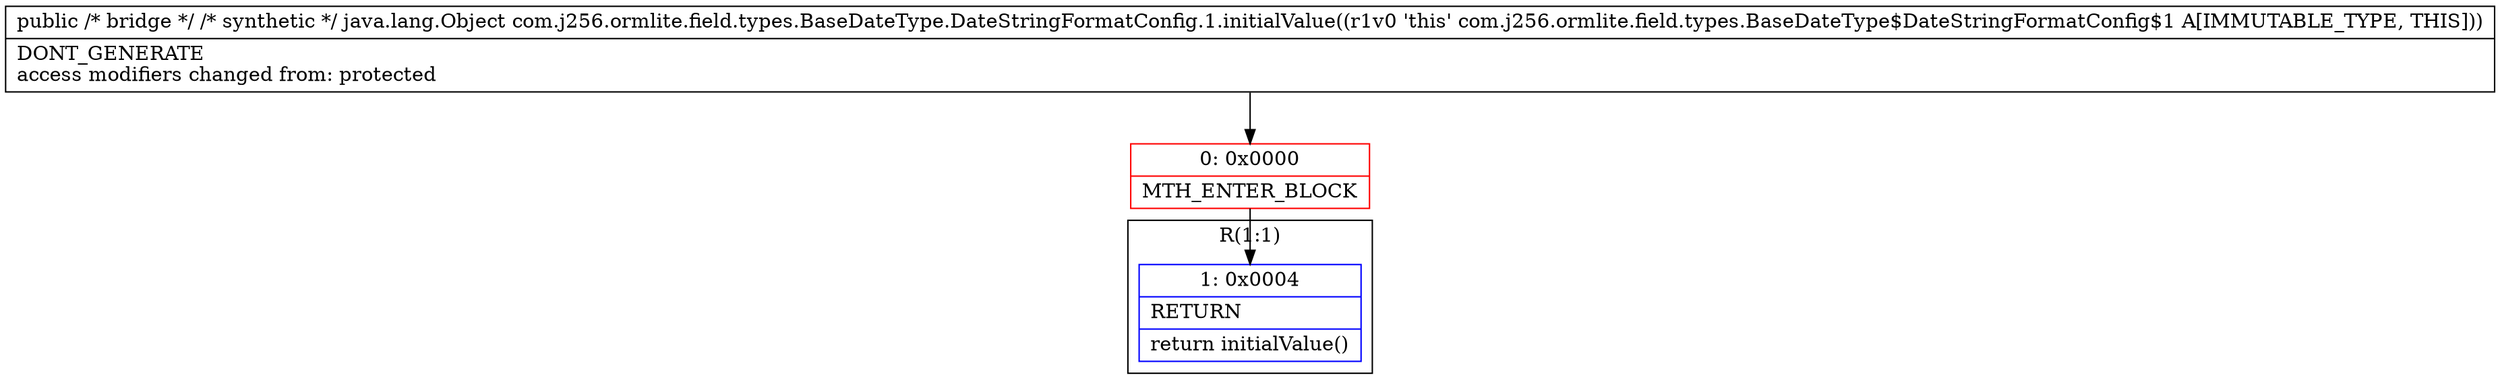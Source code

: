 digraph "CFG forcom.j256.ormlite.field.types.BaseDateType.DateStringFormatConfig.1.initialValue()Ljava\/lang\/Object;" {
subgraph cluster_Region_1383450354 {
label = "R(1:1)";
node [shape=record,color=blue];
Node_1 [shape=record,label="{1\:\ 0x0004|RETURN\l|return initialValue()\l}"];
}
Node_0 [shape=record,color=red,label="{0\:\ 0x0000|MTH_ENTER_BLOCK\l}"];
MethodNode[shape=record,label="{public \/* bridge *\/ \/* synthetic *\/ java.lang.Object com.j256.ormlite.field.types.BaseDateType.DateStringFormatConfig.1.initialValue((r1v0 'this' com.j256.ormlite.field.types.BaseDateType$DateStringFormatConfig$1 A[IMMUTABLE_TYPE, THIS]))  | DONT_GENERATE\laccess modifiers changed from: protected\l}"];
MethodNode -> Node_0;
Node_0 -> Node_1;
}

